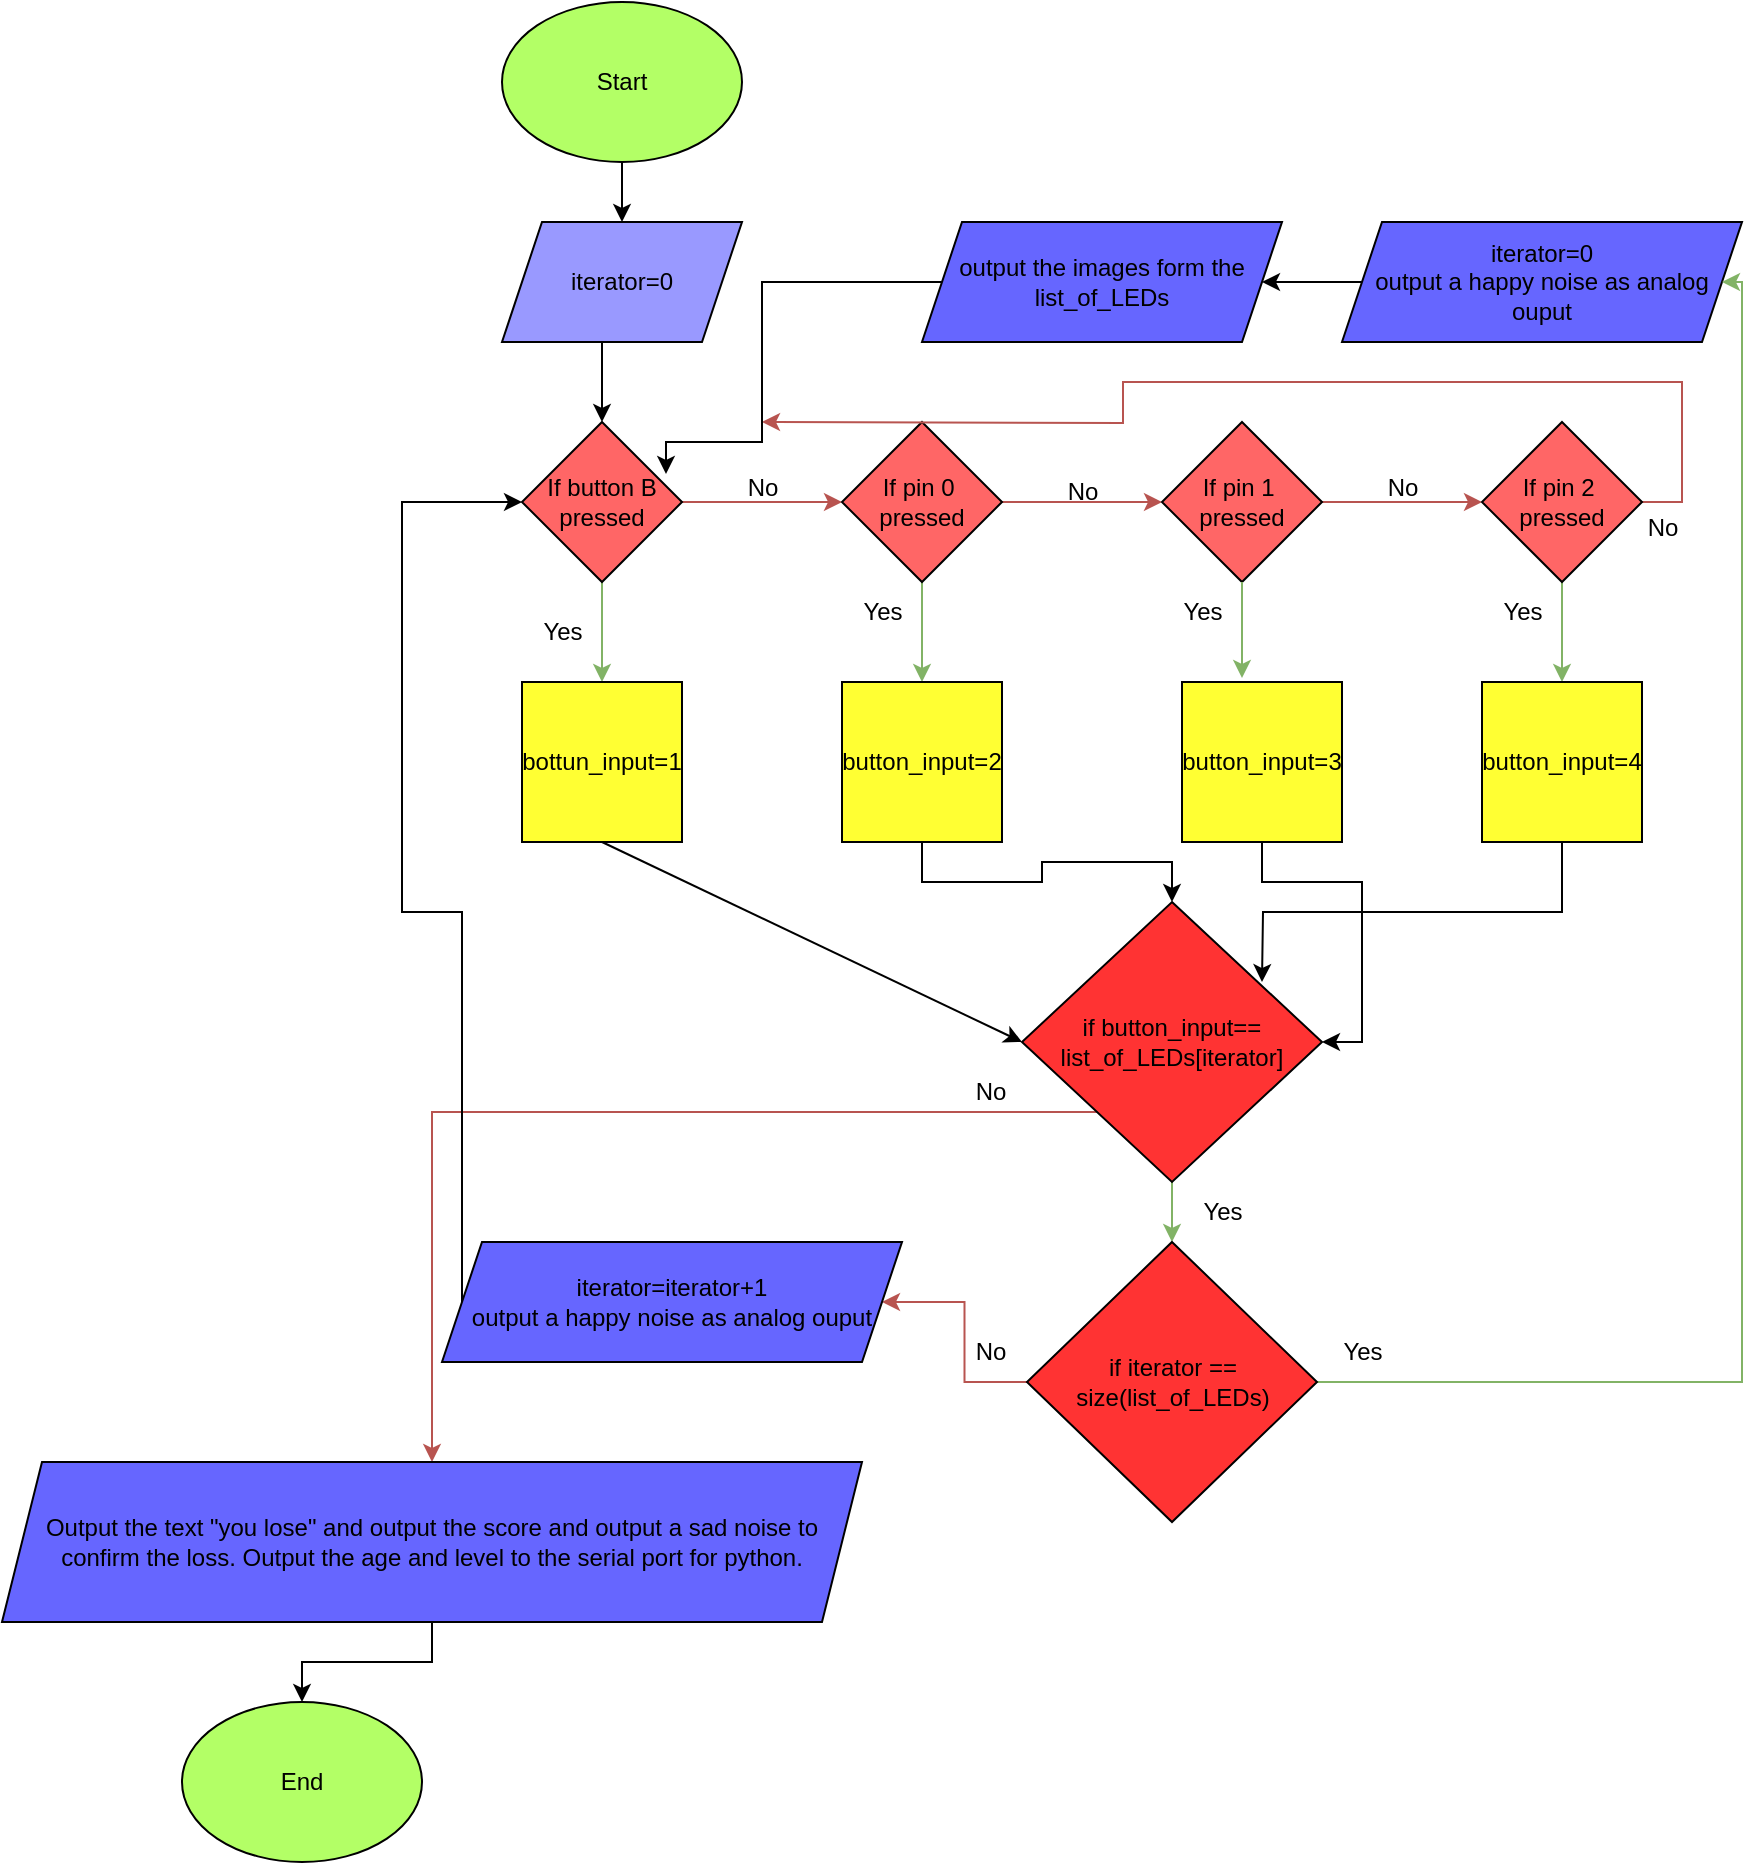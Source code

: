 <mxfile version="23.0.2" type="github">
  <diagram id="C5RBs43oDa-KdzZeNtuy" name="Page-1">
    <mxGraphModel dx="3046" dy="2127" grid="1" gridSize="10" guides="1" tooltips="1" connect="1" arrows="1" fold="1" page="1" pageScale="1" pageWidth="827" pageHeight="1169" math="0" shadow="0">
      <root>
        <mxCell id="WIyWlLk6GJQsqaUBKTNV-0" />
        <mxCell id="WIyWlLk6GJQsqaUBKTNV-1" parent="WIyWlLk6GJQsqaUBKTNV-0" />
        <mxCell id="NYyCiRp0HVzE1PTWud5s-3" value="" style="edgeStyle=orthogonalEdgeStyle;rounded=0;orthogonalLoop=1;jettySize=auto;html=1;fillColor=#f8cecc;strokeColor=#b85450;" parent="WIyWlLk6GJQsqaUBKTNV-1" source="NYyCiRp0HVzE1PTWud5s-0" target="NYyCiRp0HVzE1PTWud5s-2" edge="1">
          <mxGeometry relative="1" as="geometry">
            <Array as="points">
              <mxPoint x="310" y="80" />
              <mxPoint x="310" y="80" />
            </Array>
          </mxGeometry>
        </mxCell>
        <mxCell id="NYyCiRp0HVzE1PTWud5s-12" style="edgeStyle=orthogonalEdgeStyle;rounded=0;orthogonalLoop=1;jettySize=auto;html=1;exitX=0.5;exitY=1;exitDx=0;exitDy=0;fillColor=#d5e8d4;strokeColor=#82b366;" parent="WIyWlLk6GJQsqaUBKTNV-1" source="NYyCiRp0HVzE1PTWud5s-0" edge="1">
          <mxGeometry relative="1" as="geometry">
            <mxPoint x="220" y="170" as="targetPoint" />
          </mxGeometry>
        </mxCell>
        <mxCell id="NYyCiRp0HVzE1PTWud5s-0" value="If button B pressed" style="rhombus;whiteSpace=wrap;html=1;fillColor=#FF6666;" parent="WIyWlLk6GJQsqaUBKTNV-1" vertex="1">
          <mxGeometry x="180" y="40" width="80" height="80" as="geometry" />
        </mxCell>
        <mxCell id="NYyCiRp0HVzE1PTWud5s-1" value="" style="endArrow=classic;html=1;rounded=0;entryX=0.5;entryY=0;entryDx=0;entryDy=0;" parent="WIyWlLk6GJQsqaUBKTNV-1" target="NYyCiRp0HVzE1PTWud5s-0" edge="1">
          <mxGeometry width="50" height="50" relative="1" as="geometry">
            <mxPoint x="220" as="sourcePoint" />
            <mxPoint x="220" as="targetPoint" />
            <Array as="points">
              <mxPoint x="220" />
            </Array>
          </mxGeometry>
        </mxCell>
        <mxCell id="NYyCiRp0HVzE1PTWud5s-5" value="" style="edgeStyle=orthogonalEdgeStyle;rounded=0;orthogonalLoop=1;jettySize=auto;html=1;fillColor=#f8cecc;strokeColor=#b85450;" parent="WIyWlLk6GJQsqaUBKTNV-1" source="NYyCiRp0HVzE1PTWud5s-2" target="NYyCiRp0HVzE1PTWud5s-4" edge="1">
          <mxGeometry relative="1" as="geometry" />
        </mxCell>
        <mxCell id="NYyCiRp0HVzE1PTWud5s-28" style="edgeStyle=orthogonalEdgeStyle;rounded=0;orthogonalLoop=1;jettySize=auto;html=1;exitX=0.5;exitY=1;exitDx=0;exitDy=0;entryX=0.5;entryY=0;entryDx=0;entryDy=0;fillColor=#d5e8d4;strokeColor=#82b366;" parent="WIyWlLk6GJQsqaUBKTNV-1" source="NYyCiRp0HVzE1PTWud5s-2" target="NYyCiRp0HVzE1PTWud5s-25" edge="1">
          <mxGeometry relative="1" as="geometry" />
        </mxCell>
        <mxCell id="NYyCiRp0HVzE1PTWud5s-2" value="If pin 0&amp;nbsp; pressed" style="rhombus;whiteSpace=wrap;html=1;fillColor=#FF6666;" parent="WIyWlLk6GJQsqaUBKTNV-1" vertex="1">
          <mxGeometry x="340" y="40" width="80" height="80" as="geometry" />
        </mxCell>
        <mxCell id="NYyCiRp0HVzE1PTWud5s-7" value="" style="edgeStyle=orthogonalEdgeStyle;rounded=0;orthogonalLoop=1;jettySize=auto;html=1;fillColor=#f8cecc;strokeColor=#b85450;" parent="WIyWlLk6GJQsqaUBKTNV-1" source="NYyCiRp0HVzE1PTWud5s-4" target="NYyCiRp0HVzE1PTWud5s-6" edge="1">
          <mxGeometry relative="1" as="geometry" />
        </mxCell>
        <mxCell id="NYyCiRp0HVzE1PTWud5s-4" value="If pin 1&amp;nbsp; pressed" style="rhombus;whiteSpace=wrap;html=1;fillColor=#FF6666;" parent="WIyWlLk6GJQsqaUBKTNV-1" vertex="1">
          <mxGeometry x="500" y="40" width="80" height="80" as="geometry" />
        </mxCell>
        <mxCell id="NYyCiRp0HVzE1PTWud5s-30" style="edgeStyle=orthogonalEdgeStyle;rounded=0;orthogonalLoop=1;jettySize=auto;html=1;exitX=0.5;exitY=1;exitDx=0;exitDy=0;entryX=0.5;entryY=0;entryDx=0;entryDy=0;fillColor=#d5e8d4;strokeColor=#82b366;" parent="WIyWlLk6GJQsqaUBKTNV-1" source="NYyCiRp0HVzE1PTWud5s-6" target="NYyCiRp0HVzE1PTWud5s-27" edge="1">
          <mxGeometry relative="1" as="geometry" />
        </mxCell>
        <mxCell id="LbI6MgC-RqQd3pRqkspq-25" style="edgeStyle=orthogonalEdgeStyle;rounded=0;orthogonalLoop=1;jettySize=auto;html=1;exitX=1;exitY=0.5;exitDx=0;exitDy=0;fillColor=#f8cecc;strokeColor=#b85450;" parent="WIyWlLk6GJQsqaUBKTNV-1" source="NYyCiRp0HVzE1PTWud5s-6" edge="1">
          <mxGeometry relative="1" as="geometry">
            <mxPoint x="300" y="40" as="targetPoint" />
          </mxGeometry>
        </mxCell>
        <mxCell id="NYyCiRp0HVzE1PTWud5s-6" value="If pin 2&amp;nbsp; pressed" style="rhombus;whiteSpace=wrap;html=1;fillColor=#FF6666;" parent="WIyWlLk6GJQsqaUBKTNV-1" vertex="1">
          <mxGeometry x="660" y="40" width="80" height="80" as="geometry" />
        </mxCell>
        <mxCell id="NYyCiRp0HVzE1PTWud5s-9" value="No&lt;br&gt;" style="text;html=1;align=center;verticalAlign=middle;resizable=0;points=[];autosize=1;strokeColor=none;fillColor=none;" parent="WIyWlLk6GJQsqaUBKTNV-1" vertex="1">
          <mxGeometry x="440" y="60" width="40" height="30" as="geometry" />
        </mxCell>
        <mxCell id="NYyCiRp0HVzE1PTWud5s-10" value="No&lt;br&gt;" style="text;html=1;align=center;verticalAlign=middle;resizable=0;points=[];autosize=1;strokeColor=none;fillColor=none;" parent="WIyWlLk6GJQsqaUBKTNV-1" vertex="1">
          <mxGeometry x="600" y="58" width="40" height="30" as="geometry" />
        </mxCell>
        <mxCell id="NYyCiRp0HVzE1PTWud5s-13" value="No&lt;br&gt;" style="text;html=1;align=center;verticalAlign=middle;resizable=0;points=[];autosize=1;strokeColor=none;fillColor=none;" parent="WIyWlLk6GJQsqaUBKTNV-1" vertex="1">
          <mxGeometry x="280" y="58" width="40" height="30" as="geometry" />
        </mxCell>
        <mxCell id="NYyCiRp0HVzE1PTWud5s-17" value="iterator=0" style="shape=parallelogram;perimeter=parallelogramPerimeter;whiteSpace=wrap;html=1;fixedSize=1;fillColor=#9999FF;" parent="WIyWlLk6GJQsqaUBKTNV-1" vertex="1">
          <mxGeometry x="170" y="-60" width="120" height="60" as="geometry" />
        </mxCell>
        <mxCell id="NYyCiRp0HVzE1PTWud5s-18" value="" style="endArrow=classic;html=1;rounded=0;entryX=0.5;entryY=0;entryDx=0;entryDy=0;" parent="WIyWlLk6GJQsqaUBKTNV-1" target="NYyCiRp0HVzE1PTWud5s-17" edge="1">
          <mxGeometry width="50" height="50" relative="1" as="geometry">
            <mxPoint x="230" y="-120" as="sourcePoint" />
            <mxPoint x="320" y="80" as="targetPoint" />
          </mxGeometry>
        </mxCell>
        <mxCell id="NYyCiRp0HVzE1PTWud5s-20" value="Yes" style="text;html=1;align=center;verticalAlign=middle;resizable=0;points=[];autosize=1;strokeColor=none;fillColor=none;" parent="WIyWlLk6GJQsqaUBKTNV-1" vertex="1">
          <mxGeometry x="180" y="130" width="40" height="30" as="geometry" />
        </mxCell>
        <mxCell id="NYyCiRp0HVzE1PTWud5s-21" value="Yes" style="text;html=1;align=center;verticalAlign=middle;resizable=0;points=[];autosize=1;strokeColor=none;fillColor=none;" parent="WIyWlLk6GJQsqaUBKTNV-1" vertex="1">
          <mxGeometry x="340" y="120" width="40" height="30" as="geometry" />
        </mxCell>
        <mxCell id="NYyCiRp0HVzE1PTWud5s-22" value="Yes" style="text;html=1;align=center;verticalAlign=middle;resizable=0;points=[];autosize=1;strokeColor=none;fillColor=none;" parent="WIyWlLk6GJQsqaUBKTNV-1" vertex="1">
          <mxGeometry x="500" y="120" width="40" height="30" as="geometry" />
        </mxCell>
        <mxCell id="NYyCiRp0HVzE1PTWud5s-23" value="Yes" style="text;html=1;align=center;verticalAlign=middle;resizable=0;points=[];autosize=1;strokeColor=none;fillColor=none;" parent="WIyWlLk6GJQsqaUBKTNV-1" vertex="1">
          <mxGeometry x="660" y="120" width="40" height="30" as="geometry" />
        </mxCell>
        <mxCell id="NYyCiRp0HVzE1PTWud5s-24" value="bottun_input=1" style="whiteSpace=wrap;html=1;aspect=fixed;fillColor=#FFFF33;" parent="WIyWlLk6GJQsqaUBKTNV-1" vertex="1">
          <mxGeometry x="180" y="170" width="80" height="80" as="geometry" />
        </mxCell>
        <mxCell id="LbI6MgC-RqQd3pRqkspq-2" style="edgeStyle=orthogonalEdgeStyle;rounded=0;orthogonalLoop=1;jettySize=auto;html=1;exitX=0.5;exitY=1;exitDx=0;exitDy=0;entryX=0.5;entryY=0;entryDx=0;entryDy=0;" parent="WIyWlLk6GJQsqaUBKTNV-1" source="NYyCiRp0HVzE1PTWud5s-25" target="LbI6MgC-RqQd3pRqkspq-0" edge="1">
          <mxGeometry relative="1" as="geometry" />
        </mxCell>
        <mxCell id="NYyCiRp0HVzE1PTWud5s-25" value="button_input=2" style="whiteSpace=wrap;html=1;aspect=fixed;fillColor=#FFFF33;" parent="WIyWlLk6GJQsqaUBKTNV-1" vertex="1">
          <mxGeometry x="340" y="170" width="80" height="80" as="geometry" />
        </mxCell>
        <mxCell id="LbI6MgC-RqQd3pRqkspq-3" style="edgeStyle=orthogonalEdgeStyle;rounded=0;orthogonalLoop=1;jettySize=auto;html=1;exitX=0.5;exitY=1;exitDx=0;exitDy=0;entryX=1;entryY=0.5;entryDx=0;entryDy=0;" parent="WIyWlLk6GJQsqaUBKTNV-1" source="NYyCiRp0HVzE1PTWud5s-26" target="LbI6MgC-RqQd3pRqkspq-0" edge="1">
          <mxGeometry relative="1" as="geometry" />
        </mxCell>
        <mxCell id="NYyCiRp0HVzE1PTWud5s-26" value="button_input=3" style="whiteSpace=wrap;html=1;aspect=fixed;fillColor=#FFFF33;" parent="WIyWlLk6GJQsqaUBKTNV-1" vertex="1">
          <mxGeometry x="510" y="170" width="80" height="80" as="geometry" />
        </mxCell>
        <mxCell id="LbI6MgC-RqQd3pRqkspq-4" style="edgeStyle=orthogonalEdgeStyle;rounded=0;orthogonalLoop=1;jettySize=auto;html=1;exitX=0.5;exitY=1;exitDx=0;exitDy=0;" parent="WIyWlLk6GJQsqaUBKTNV-1" source="NYyCiRp0HVzE1PTWud5s-27" edge="1">
          <mxGeometry relative="1" as="geometry">
            <mxPoint x="550" y="320" as="targetPoint" />
          </mxGeometry>
        </mxCell>
        <mxCell id="NYyCiRp0HVzE1PTWud5s-27" value="button_input=4" style="whiteSpace=wrap;html=1;aspect=fixed;fillColor=#FFFF33;" parent="WIyWlLk6GJQsqaUBKTNV-1" vertex="1">
          <mxGeometry x="660" y="170" width="80" height="80" as="geometry" />
        </mxCell>
        <mxCell id="NYyCiRp0HVzE1PTWud5s-29" style="edgeStyle=orthogonalEdgeStyle;rounded=0;orthogonalLoop=1;jettySize=auto;html=1;exitX=0.5;exitY=1;exitDx=0;exitDy=0;entryX=0.375;entryY=-0.025;entryDx=0;entryDy=0;entryPerimeter=0;fillColor=#d5e8d4;strokeColor=#82b366;" parent="WIyWlLk6GJQsqaUBKTNV-1" source="NYyCiRp0HVzE1PTWud5s-4" target="NYyCiRp0HVzE1PTWud5s-26" edge="1">
          <mxGeometry relative="1" as="geometry" />
        </mxCell>
        <mxCell id="LbI6MgC-RqQd3pRqkspq-8" style="edgeStyle=orthogonalEdgeStyle;rounded=0;orthogonalLoop=1;jettySize=auto;html=1;exitX=0.5;exitY=1;exitDx=0;exitDy=0;entryX=0.5;entryY=0;entryDx=0;entryDy=0;fillColor=#d5e8d4;strokeColor=#82b366;" parent="WIyWlLk6GJQsqaUBKTNV-1" source="LbI6MgC-RqQd3pRqkspq-0" target="LbI6MgC-RqQd3pRqkspq-7" edge="1">
          <mxGeometry relative="1" as="geometry" />
        </mxCell>
        <mxCell id="LbI6MgC-RqQd3pRqkspq-20" style="edgeStyle=orthogonalEdgeStyle;rounded=0;orthogonalLoop=1;jettySize=auto;html=1;exitX=0;exitY=1;exitDx=0;exitDy=0;entryX=0.5;entryY=0;entryDx=0;entryDy=0;fillColor=#f8cecc;strokeColor=#b85450;" parent="WIyWlLk6GJQsqaUBKTNV-1" source="LbI6MgC-RqQd3pRqkspq-0" target="LbI6MgC-RqQd3pRqkspq-19" edge="1">
          <mxGeometry relative="1" as="geometry" />
        </mxCell>
        <mxCell id="LbI6MgC-RqQd3pRqkspq-0" value="if button_input==&lt;br&gt;list_of_LEDs[iterator]" style="rhombus;whiteSpace=wrap;html=1;fillColor=#FF3333;" parent="WIyWlLk6GJQsqaUBKTNV-1" vertex="1">
          <mxGeometry x="430" y="280" width="150" height="140" as="geometry" />
        </mxCell>
        <mxCell id="LbI6MgC-RqQd3pRqkspq-1" value="" style="endArrow=classic;html=1;rounded=0;exitX=0.5;exitY=1;exitDx=0;exitDy=0;entryX=0;entryY=0.5;entryDx=0;entryDy=0;" parent="WIyWlLk6GJQsqaUBKTNV-1" source="NYyCiRp0HVzE1PTWud5s-24" target="LbI6MgC-RqQd3pRqkspq-0" edge="1">
          <mxGeometry width="50" height="50" relative="1" as="geometry">
            <mxPoint x="390" y="170" as="sourcePoint" />
            <mxPoint x="440" y="120" as="targetPoint" />
            <Array as="points" />
          </mxGeometry>
        </mxCell>
        <mxCell id="LbI6MgC-RqQd3pRqkspq-12" style="edgeStyle=orthogonalEdgeStyle;rounded=0;orthogonalLoop=1;jettySize=auto;html=1;exitX=0;exitY=0.5;exitDx=0;exitDy=0;entryX=1;entryY=0.5;entryDx=0;entryDy=0;" parent="WIyWlLk6GJQsqaUBKTNV-1" source="LbI6MgC-RqQd3pRqkspq-6" target="LbI6MgC-RqQd3pRqkspq-11" edge="1">
          <mxGeometry relative="1" as="geometry" />
        </mxCell>
        <mxCell id="LbI6MgC-RqQd3pRqkspq-6" value="iterator=0&lt;br&gt;output a happy noise as analog ouput" style="shape=parallelogram;perimeter=parallelogramPerimeter;whiteSpace=wrap;html=1;fixedSize=1;fillColor=#6666FF;" parent="WIyWlLk6GJQsqaUBKTNV-1" vertex="1">
          <mxGeometry x="590" y="-60" width="200" height="60" as="geometry" />
        </mxCell>
        <mxCell id="LbI6MgC-RqQd3pRqkspq-10" style="edgeStyle=orthogonalEdgeStyle;rounded=0;orthogonalLoop=1;jettySize=auto;html=1;exitX=1;exitY=0.5;exitDx=0;exitDy=0;entryX=1;entryY=0.5;entryDx=0;entryDy=0;fillColor=#d5e8d4;strokeColor=#82b366;" parent="WIyWlLk6GJQsqaUBKTNV-1" source="LbI6MgC-RqQd3pRqkspq-7" target="LbI6MgC-RqQd3pRqkspq-6" edge="1">
          <mxGeometry relative="1" as="geometry">
            <Array as="points">
              <mxPoint x="790" y="520" />
              <mxPoint x="790" y="-30" />
            </Array>
          </mxGeometry>
        </mxCell>
        <mxCell id="LbI6MgC-RqQd3pRqkspq-16" style="edgeStyle=orthogonalEdgeStyle;rounded=0;orthogonalLoop=1;jettySize=auto;html=1;exitX=0;exitY=0.5;exitDx=0;exitDy=0;entryX=1;entryY=0.5;entryDx=0;entryDy=0;fillColor=#f8cecc;strokeColor=#b85450;" parent="WIyWlLk6GJQsqaUBKTNV-1" source="LbI6MgC-RqQd3pRqkspq-7" target="LbI6MgC-RqQd3pRqkspq-14" edge="1">
          <mxGeometry relative="1" as="geometry" />
        </mxCell>
        <mxCell id="LbI6MgC-RqQd3pRqkspq-7" value="if iterator == size(list_of_LEDs)" style="rhombus;whiteSpace=wrap;html=1;fillColor=#FF3333;" parent="WIyWlLk6GJQsqaUBKTNV-1" vertex="1">
          <mxGeometry x="432.5" y="450" width="145" height="140" as="geometry" />
        </mxCell>
        <mxCell id="LbI6MgC-RqQd3pRqkspq-9" value="Yes" style="text;html=1;align=center;verticalAlign=middle;resizable=0;points=[];autosize=1;strokeColor=none;fillColor=none;" parent="WIyWlLk6GJQsqaUBKTNV-1" vertex="1">
          <mxGeometry x="510" y="420" width="40" height="30" as="geometry" />
        </mxCell>
        <mxCell id="LbI6MgC-RqQd3pRqkspq-11" value="output the images form the list_of_LEDs" style="shape=parallelogram;perimeter=parallelogramPerimeter;whiteSpace=wrap;html=1;fixedSize=1;fillColor=#6666FF;" parent="WIyWlLk6GJQsqaUBKTNV-1" vertex="1">
          <mxGeometry x="380" y="-60" width="180" height="60" as="geometry" />
        </mxCell>
        <mxCell id="LbI6MgC-RqQd3pRqkspq-13" style="edgeStyle=orthogonalEdgeStyle;rounded=0;orthogonalLoop=1;jettySize=auto;html=1;exitX=0;exitY=0.5;exitDx=0;exitDy=0;entryX=0.9;entryY=0.325;entryDx=0;entryDy=0;entryPerimeter=0;" parent="WIyWlLk6GJQsqaUBKTNV-1" source="LbI6MgC-RqQd3pRqkspq-11" target="NYyCiRp0HVzE1PTWud5s-0" edge="1">
          <mxGeometry relative="1" as="geometry">
            <Array as="points">
              <mxPoint x="300" y="-30" />
              <mxPoint x="300" y="50" />
              <mxPoint x="252" y="50" />
            </Array>
          </mxGeometry>
        </mxCell>
        <mxCell id="LbI6MgC-RqQd3pRqkspq-18" style="edgeStyle=orthogonalEdgeStyle;rounded=0;orthogonalLoop=1;jettySize=auto;html=1;exitX=0;exitY=0.5;exitDx=0;exitDy=0;entryX=0;entryY=0.5;entryDx=0;entryDy=0;" parent="WIyWlLk6GJQsqaUBKTNV-1" source="LbI6MgC-RqQd3pRqkspq-14" target="NYyCiRp0HVzE1PTWud5s-0" edge="1">
          <mxGeometry relative="1" as="geometry" />
        </mxCell>
        <mxCell id="LbI6MgC-RqQd3pRqkspq-14" value="iterator=iterator+1&lt;br&gt;output a happy noise as analog ouput" style="shape=parallelogram;perimeter=parallelogramPerimeter;whiteSpace=wrap;html=1;fixedSize=1;fillColor=#6666FF;" parent="WIyWlLk6GJQsqaUBKTNV-1" vertex="1">
          <mxGeometry x="140" y="450" width="230" height="60" as="geometry" />
        </mxCell>
        <mxCell id="LbI6MgC-RqQd3pRqkspq-15" value="Yes" style="text;html=1;align=center;verticalAlign=middle;resizable=0;points=[];autosize=1;strokeColor=none;fillColor=none;" parent="WIyWlLk6GJQsqaUBKTNV-1" vertex="1">
          <mxGeometry x="580" y="490" width="40" height="30" as="geometry" />
        </mxCell>
        <mxCell id="LbI6MgC-RqQd3pRqkspq-17" value="No" style="text;html=1;align=center;verticalAlign=middle;resizable=0;points=[];autosize=1;strokeColor=none;fillColor=none;" parent="WIyWlLk6GJQsqaUBKTNV-1" vertex="1">
          <mxGeometry x="394" y="490" width="40" height="30" as="geometry" />
        </mxCell>
        <mxCell id="LbI6MgC-RqQd3pRqkspq-24" style="edgeStyle=orthogonalEdgeStyle;rounded=0;orthogonalLoop=1;jettySize=auto;html=1;exitX=0.5;exitY=1;exitDx=0;exitDy=0;entryX=0.5;entryY=0;entryDx=0;entryDy=0;" parent="WIyWlLk6GJQsqaUBKTNV-1" source="LbI6MgC-RqQd3pRqkspq-19" target="LbI6MgC-RqQd3pRqkspq-23" edge="1">
          <mxGeometry relative="1" as="geometry" />
        </mxCell>
        <mxCell id="LbI6MgC-RqQd3pRqkspq-19" value="Output the text &quot;you lose&quot; and output the score and output a sad noise to confirm the loss. Output the age and level to the serial port for python." style="shape=parallelogram;perimeter=parallelogramPerimeter;whiteSpace=wrap;html=1;fixedSize=1;fillColor=#6666FF;" parent="WIyWlLk6GJQsqaUBKTNV-1" vertex="1">
          <mxGeometry x="-80" y="560" width="430" height="80" as="geometry" />
        </mxCell>
        <mxCell id="LbI6MgC-RqQd3pRqkspq-21" value="No" style="text;html=1;align=center;verticalAlign=middle;resizable=0;points=[];autosize=1;strokeColor=none;fillColor=none;" parent="WIyWlLk6GJQsqaUBKTNV-1" vertex="1">
          <mxGeometry x="394" y="360" width="40" height="30" as="geometry" />
        </mxCell>
        <mxCell id="LbI6MgC-RqQd3pRqkspq-23" value="End" style="ellipse;whiteSpace=wrap;html=1;fillColor=#B3FF66;" parent="WIyWlLk6GJQsqaUBKTNV-1" vertex="1">
          <mxGeometry x="10" y="680" width="120" height="80" as="geometry" />
        </mxCell>
        <mxCell id="LbI6MgC-RqQd3pRqkspq-26" value="No&lt;br&gt;" style="text;html=1;align=center;verticalAlign=middle;resizable=0;points=[];autosize=1;strokeColor=none;fillColor=none;" parent="WIyWlLk6GJQsqaUBKTNV-1" vertex="1">
          <mxGeometry x="730" y="78" width="40" height="30" as="geometry" />
        </mxCell>
        <mxCell id="xwKJvROI1H8QGAKNMqbj-0" value="Start" style="ellipse;whiteSpace=wrap;html=1;fillColor=#B3FF66;" vertex="1" parent="WIyWlLk6GJQsqaUBKTNV-1">
          <mxGeometry x="170" y="-170" width="120" height="80" as="geometry" />
        </mxCell>
      </root>
    </mxGraphModel>
  </diagram>
</mxfile>
